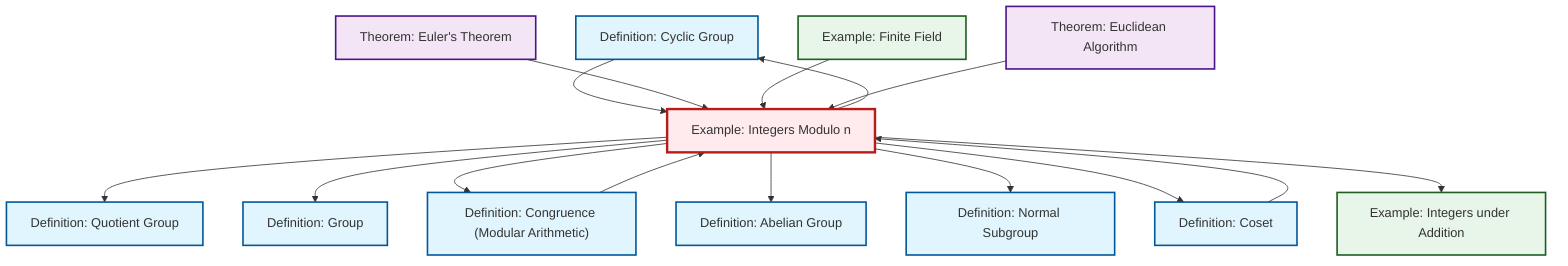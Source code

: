 graph TD
    classDef definition fill:#e1f5fe,stroke:#01579b,stroke-width:2px
    classDef theorem fill:#f3e5f5,stroke:#4a148c,stroke-width:2px
    classDef axiom fill:#fff3e0,stroke:#e65100,stroke-width:2px
    classDef example fill:#e8f5e9,stroke:#1b5e20,stroke-width:2px
    classDef current fill:#ffebee,stroke:#b71c1c,stroke-width:3px
    ex-integers-addition["Example: Integers under Addition"]:::example
    def-group["Definition: Group"]:::definition
    def-cyclic-group["Definition: Cyclic Group"]:::definition
    thm-euler["Theorem: Euler's Theorem"]:::theorem
    def-congruence["Definition: Congruence (Modular Arithmetic)"]:::definition
    def-abelian-group["Definition: Abelian Group"]:::definition
    ex-quotient-integers-mod-n["Example: Integers Modulo n"]:::example
    def-coset["Definition: Coset"]:::definition
    def-normal-subgroup["Definition: Normal Subgroup"]:::definition
    ex-finite-field["Example: Finite Field"]:::example
    thm-euclidean-algorithm["Theorem: Euclidean Algorithm"]:::theorem
    def-quotient-group["Definition: Quotient Group"]:::definition
    def-cyclic-group --> ex-quotient-integers-mod-n
    ex-quotient-integers-mod-n --> def-quotient-group
    thm-euler --> ex-quotient-integers-mod-n
    def-coset --> ex-quotient-integers-mod-n
    ex-quotient-integers-mod-n --> def-group
    ex-finite-field --> ex-quotient-integers-mod-n
    ex-quotient-integers-mod-n --> def-congruence
    ex-quotient-integers-mod-n --> def-abelian-group
    ex-quotient-integers-mod-n --> def-cyclic-group
    ex-quotient-integers-mod-n --> def-normal-subgroup
    ex-quotient-integers-mod-n --> def-coset
    thm-euclidean-algorithm --> ex-quotient-integers-mod-n
    def-congruence --> ex-quotient-integers-mod-n
    ex-quotient-integers-mod-n --> ex-integers-addition
    class ex-quotient-integers-mod-n current
